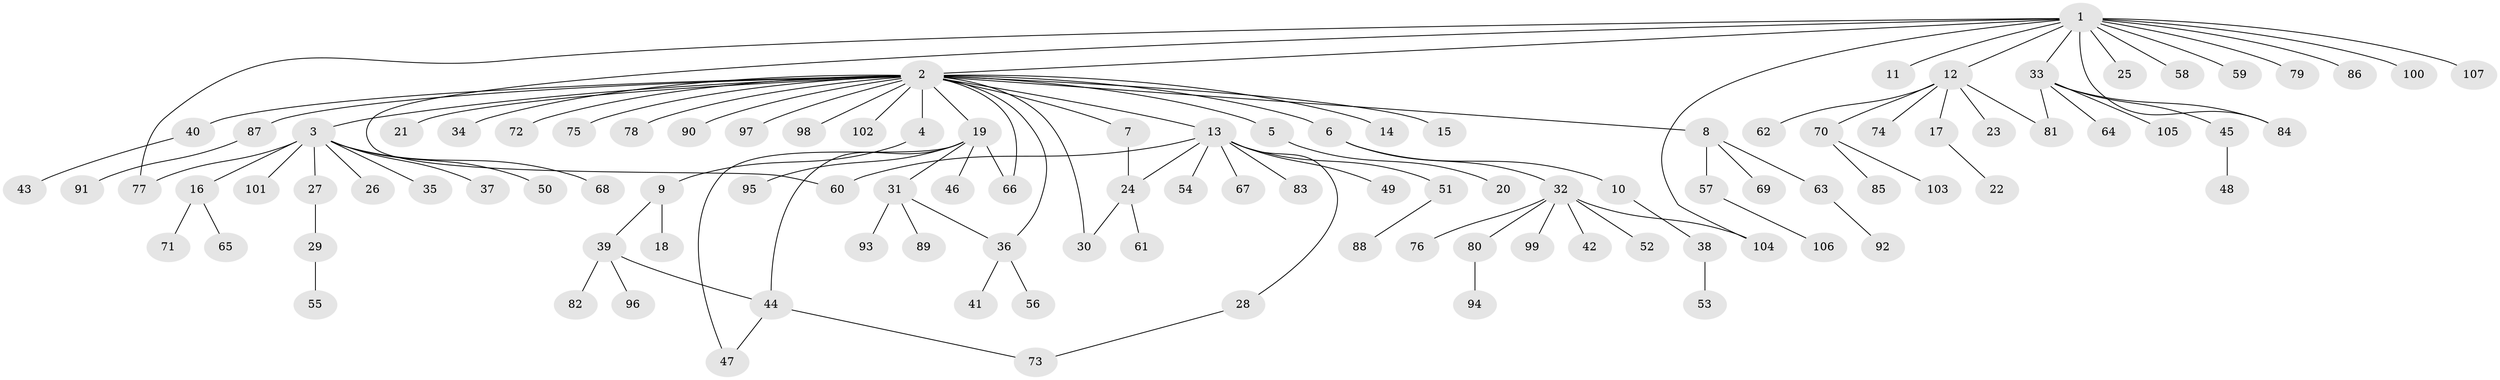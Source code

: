 // coarse degree distribution, {27: 0.03125, 1: 0.6875, 2: 0.125, 4: 0.0625, 3: 0.09375}
// Generated by graph-tools (version 1.1) at 2025/18/03/04/25 18:18:10]
// undirected, 107 vertices, 118 edges
graph export_dot {
graph [start="1"]
  node [color=gray90,style=filled];
  1;
  2;
  3;
  4;
  5;
  6;
  7;
  8;
  9;
  10;
  11;
  12;
  13;
  14;
  15;
  16;
  17;
  18;
  19;
  20;
  21;
  22;
  23;
  24;
  25;
  26;
  27;
  28;
  29;
  30;
  31;
  32;
  33;
  34;
  35;
  36;
  37;
  38;
  39;
  40;
  41;
  42;
  43;
  44;
  45;
  46;
  47;
  48;
  49;
  50;
  51;
  52;
  53;
  54;
  55;
  56;
  57;
  58;
  59;
  60;
  61;
  62;
  63;
  64;
  65;
  66;
  67;
  68;
  69;
  70;
  71;
  72;
  73;
  74;
  75;
  76;
  77;
  78;
  79;
  80;
  81;
  82;
  83;
  84;
  85;
  86;
  87;
  88;
  89;
  90;
  91;
  92;
  93;
  94;
  95;
  96;
  97;
  98;
  99;
  100;
  101;
  102;
  103;
  104;
  105;
  106;
  107;
  1 -- 2;
  1 -- 11;
  1 -- 12;
  1 -- 25;
  1 -- 33;
  1 -- 58;
  1 -- 59;
  1 -- 60;
  1 -- 77;
  1 -- 79;
  1 -- 84;
  1 -- 86;
  1 -- 100;
  1 -- 104;
  1 -- 107;
  2 -- 3;
  2 -- 4;
  2 -- 5;
  2 -- 6;
  2 -- 7;
  2 -- 8;
  2 -- 13;
  2 -- 14;
  2 -- 15;
  2 -- 19;
  2 -- 21;
  2 -- 30;
  2 -- 34;
  2 -- 36;
  2 -- 40;
  2 -- 66;
  2 -- 72;
  2 -- 75;
  2 -- 78;
  2 -- 87;
  2 -- 90;
  2 -- 97;
  2 -- 98;
  2 -- 102;
  3 -- 16;
  3 -- 26;
  3 -- 27;
  3 -- 35;
  3 -- 37;
  3 -- 50;
  3 -- 68;
  3 -- 77;
  3 -- 101;
  4 -- 9;
  5 -- 20;
  6 -- 10;
  6 -- 32;
  7 -- 24;
  8 -- 57;
  8 -- 63;
  8 -- 69;
  9 -- 18;
  9 -- 39;
  10 -- 38;
  12 -- 17;
  12 -- 23;
  12 -- 62;
  12 -- 70;
  12 -- 74;
  12 -- 81;
  13 -- 24;
  13 -- 28;
  13 -- 49;
  13 -- 51;
  13 -- 54;
  13 -- 60;
  13 -- 67;
  13 -- 83;
  16 -- 65;
  16 -- 71;
  17 -- 22;
  19 -- 31;
  19 -- 44;
  19 -- 46;
  19 -- 47;
  19 -- 66;
  19 -- 95;
  24 -- 30;
  24 -- 61;
  27 -- 29;
  28 -- 73;
  29 -- 55;
  31 -- 36;
  31 -- 89;
  31 -- 93;
  32 -- 42;
  32 -- 52;
  32 -- 76;
  32 -- 80;
  32 -- 99;
  32 -- 104;
  33 -- 45;
  33 -- 64;
  33 -- 81;
  33 -- 84;
  33 -- 105;
  36 -- 41;
  36 -- 56;
  38 -- 53;
  39 -- 44;
  39 -- 82;
  39 -- 96;
  40 -- 43;
  44 -- 47;
  44 -- 73;
  45 -- 48;
  51 -- 88;
  57 -- 106;
  63 -- 92;
  70 -- 85;
  70 -- 103;
  80 -- 94;
  87 -- 91;
}
